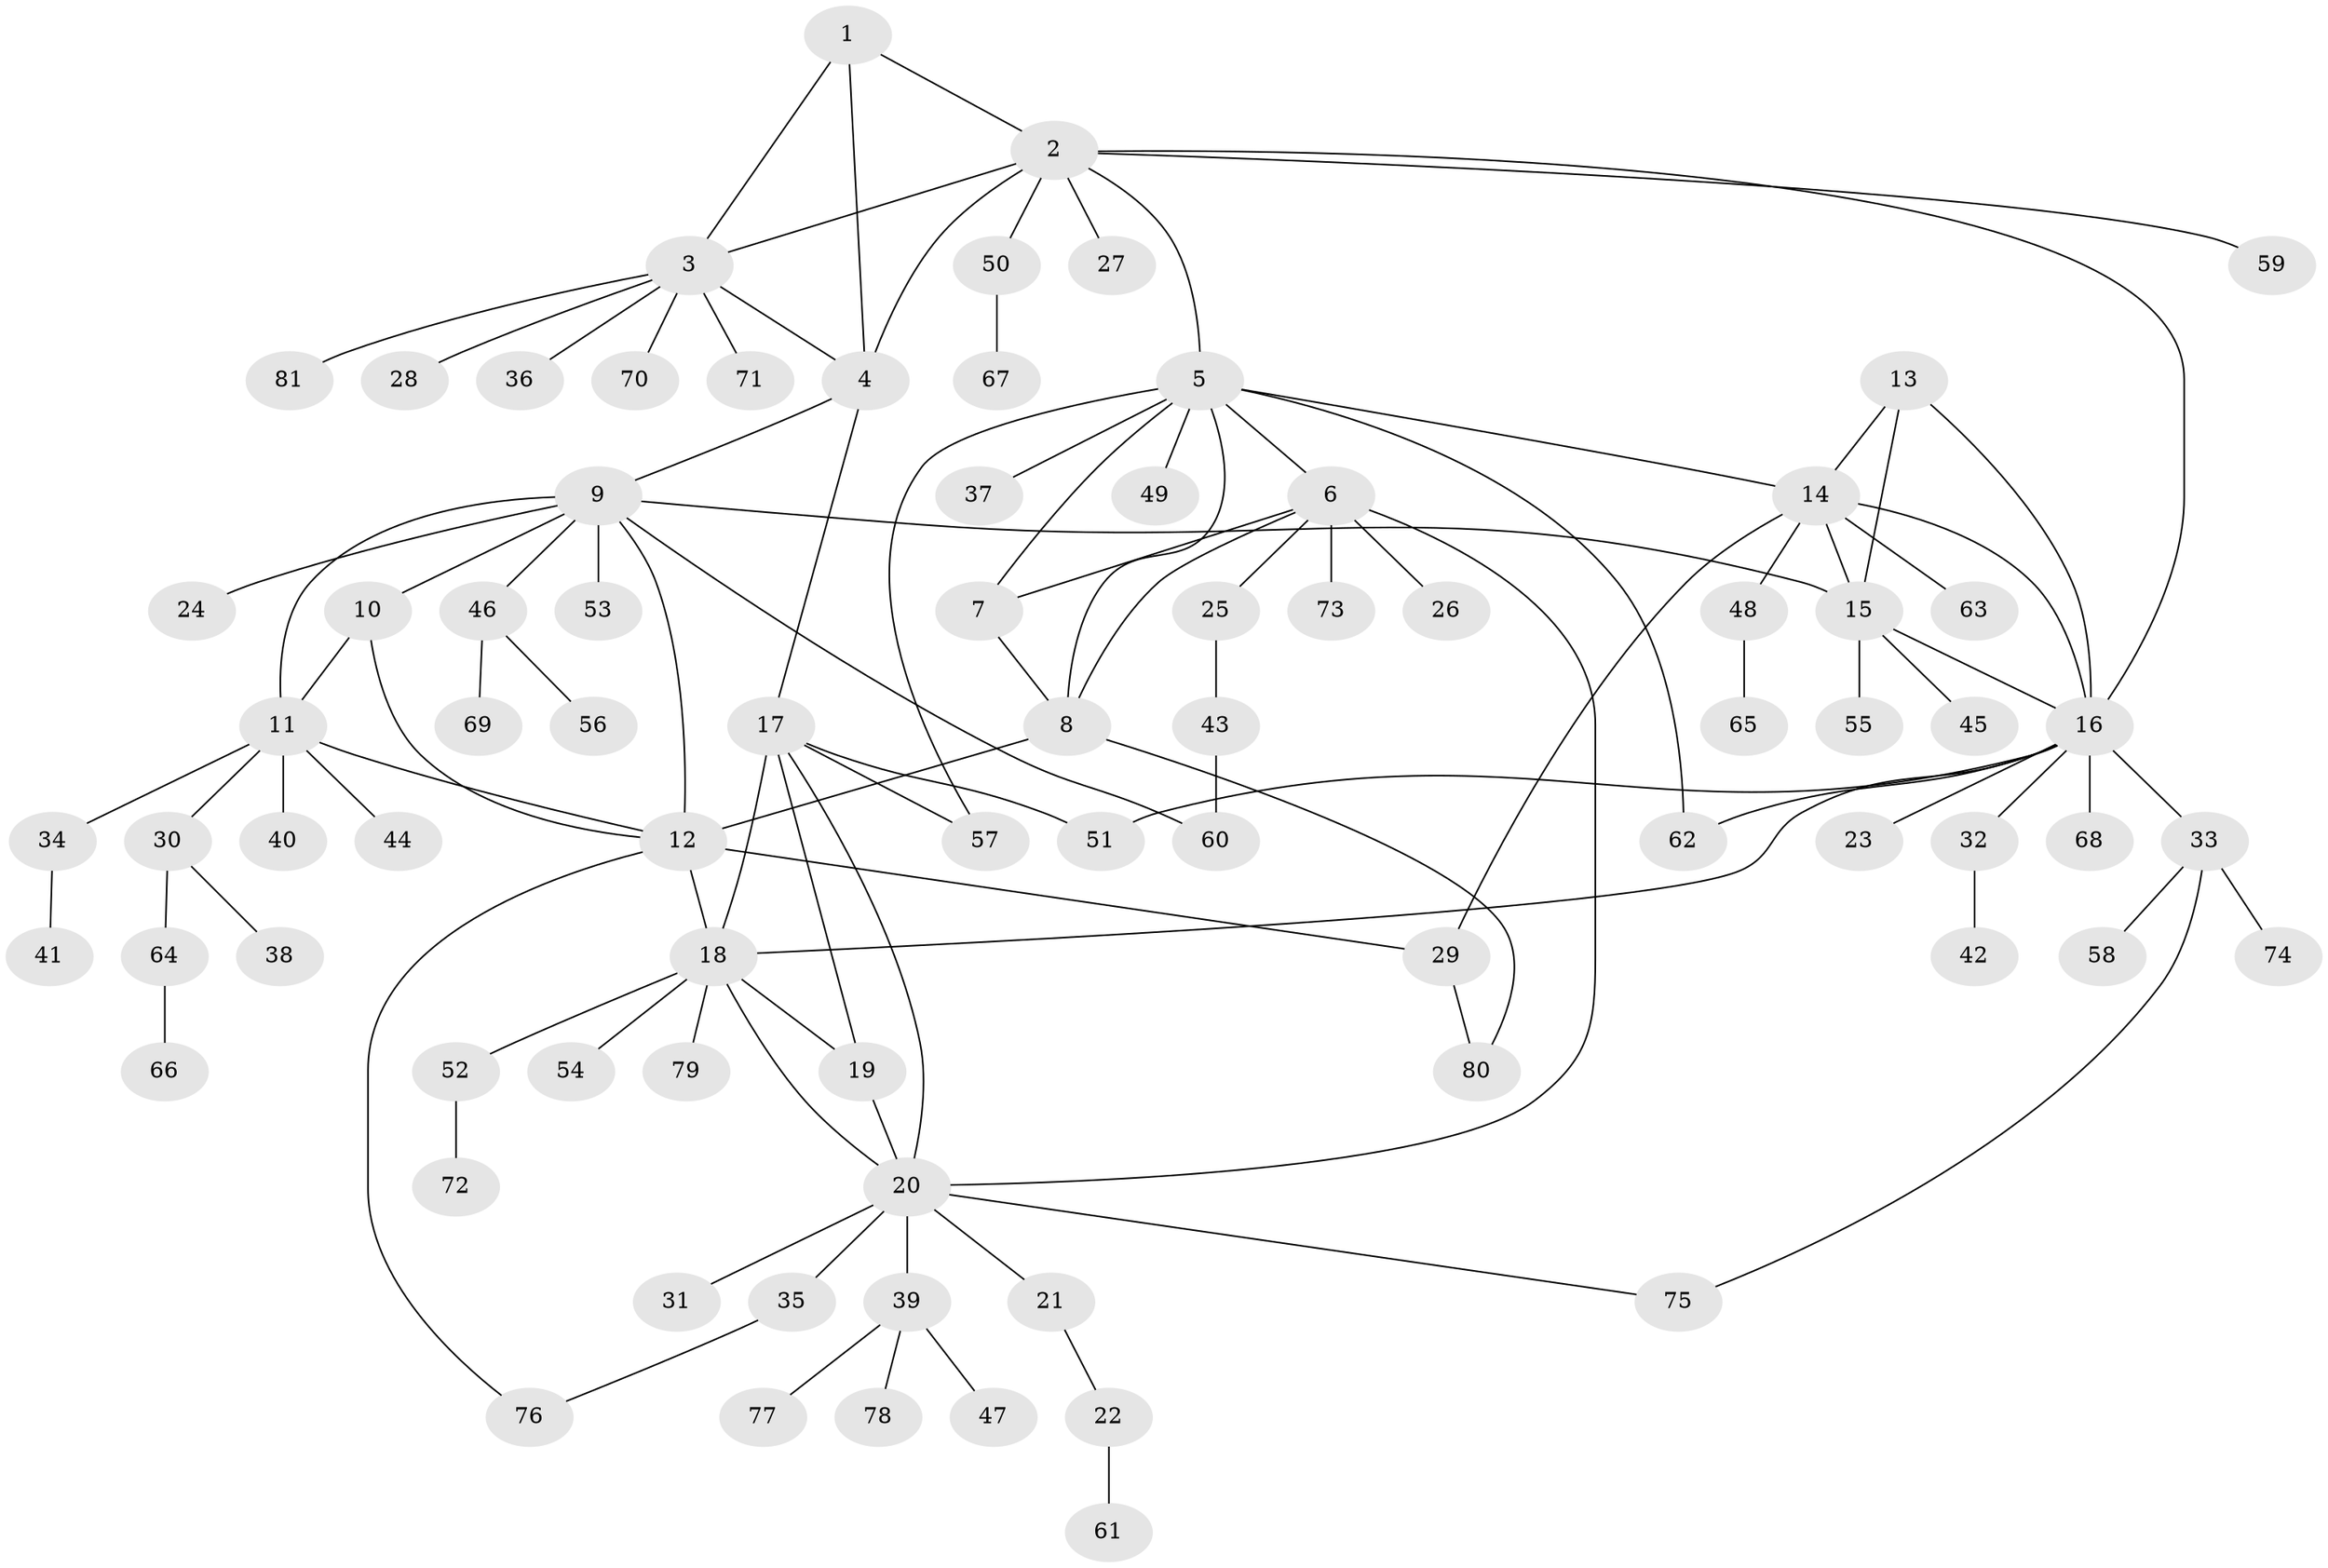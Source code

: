 // coarse degree distribution, {7: 0.06896551724137931, 6: 0.05172413793103448, 8: 0.034482758620689655, 2: 0.1896551724137931, 10: 0.017241379310344827, 5: 0.017241379310344827, 4: 0.017241379310344827, 3: 0.08620689655172414, 9: 0.017241379310344827, 1: 0.5}
// Generated by graph-tools (version 1.1) at 2025/24/03/03/25 07:24:15]
// undirected, 81 vertices, 109 edges
graph export_dot {
graph [start="1"]
  node [color=gray90,style=filled];
  1;
  2;
  3;
  4;
  5;
  6;
  7;
  8;
  9;
  10;
  11;
  12;
  13;
  14;
  15;
  16;
  17;
  18;
  19;
  20;
  21;
  22;
  23;
  24;
  25;
  26;
  27;
  28;
  29;
  30;
  31;
  32;
  33;
  34;
  35;
  36;
  37;
  38;
  39;
  40;
  41;
  42;
  43;
  44;
  45;
  46;
  47;
  48;
  49;
  50;
  51;
  52;
  53;
  54;
  55;
  56;
  57;
  58;
  59;
  60;
  61;
  62;
  63;
  64;
  65;
  66;
  67;
  68;
  69;
  70;
  71;
  72;
  73;
  74;
  75;
  76;
  77;
  78;
  79;
  80;
  81;
  1 -- 2;
  1 -- 3;
  1 -- 4;
  2 -- 3;
  2 -- 4;
  2 -- 5;
  2 -- 16;
  2 -- 27;
  2 -- 50;
  2 -- 59;
  3 -- 4;
  3 -- 28;
  3 -- 36;
  3 -- 70;
  3 -- 71;
  3 -- 81;
  4 -- 9;
  4 -- 17;
  5 -- 6;
  5 -- 7;
  5 -- 8;
  5 -- 14;
  5 -- 37;
  5 -- 49;
  5 -- 57;
  5 -- 62;
  6 -- 7;
  6 -- 8;
  6 -- 20;
  6 -- 25;
  6 -- 26;
  6 -- 73;
  7 -- 8;
  8 -- 12;
  8 -- 80;
  9 -- 10;
  9 -- 11;
  9 -- 12;
  9 -- 15;
  9 -- 24;
  9 -- 46;
  9 -- 53;
  9 -- 60;
  10 -- 11;
  10 -- 12;
  11 -- 12;
  11 -- 30;
  11 -- 34;
  11 -- 40;
  11 -- 44;
  12 -- 18;
  12 -- 29;
  12 -- 76;
  13 -- 14;
  13 -- 15;
  13 -- 16;
  14 -- 15;
  14 -- 16;
  14 -- 29;
  14 -- 48;
  14 -- 63;
  15 -- 16;
  15 -- 45;
  15 -- 55;
  16 -- 18;
  16 -- 23;
  16 -- 32;
  16 -- 33;
  16 -- 51;
  16 -- 62;
  16 -- 68;
  17 -- 18;
  17 -- 19;
  17 -- 20;
  17 -- 51;
  17 -- 57;
  18 -- 19;
  18 -- 20;
  18 -- 52;
  18 -- 54;
  18 -- 79;
  19 -- 20;
  20 -- 21;
  20 -- 31;
  20 -- 35;
  20 -- 39;
  20 -- 75;
  21 -- 22;
  22 -- 61;
  25 -- 43;
  29 -- 80;
  30 -- 38;
  30 -- 64;
  32 -- 42;
  33 -- 58;
  33 -- 74;
  33 -- 75;
  34 -- 41;
  35 -- 76;
  39 -- 47;
  39 -- 77;
  39 -- 78;
  43 -- 60;
  46 -- 56;
  46 -- 69;
  48 -- 65;
  50 -- 67;
  52 -- 72;
  64 -- 66;
}
